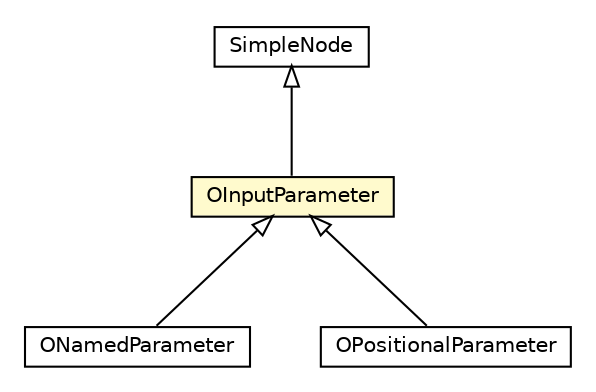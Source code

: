 #!/usr/local/bin/dot
#
# Class diagram 
# Generated by UMLGraph version R5_6-24-gf6e263 (http://www.umlgraph.org/)
#

digraph G {
	edge [fontname="Helvetica",fontsize=10,labelfontname="Helvetica",labelfontsize=10];
	node [fontname="Helvetica",fontsize=10,shape=plaintext];
	nodesep=0.25;
	ranksep=0.5;
	// com.orientechnologies.orient.core.sql.parser.OInputParameter
	c3927304 [label=<<table title="com.orientechnologies.orient.core.sql.parser.OInputParameter" border="0" cellborder="1" cellspacing="0" cellpadding="2" port="p" bgcolor="lemonChiffon" href="./OInputParameter.html">
		<tr><td><table border="0" cellspacing="0" cellpadding="1">
<tr><td align="center" balign="center"> OInputParameter </td></tr>
		</table></td></tr>
		</table>>, URL="./OInputParameter.html", fontname="Helvetica", fontcolor="black", fontsize=10.0];
	// com.orientechnologies.orient.core.sql.parser.ONamedParameter
	c3927335 [label=<<table title="com.orientechnologies.orient.core.sql.parser.ONamedParameter" border="0" cellborder="1" cellspacing="0" cellpadding="2" port="p" href="./ONamedParameter.html">
		<tr><td><table border="0" cellspacing="0" cellpadding="1">
<tr><td align="center" balign="center"> ONamedParameter </td></tr>
		</table></td></tr>
		</table>>, URL="./ONamedParameter.html", fontname="Helvetica", fontcolor="black", fontsize=10.0];
	// com.orientechnologies.orient.core.sql.parser.OPositionalParameter
	c3927355 [label=<<table title="com.orientechnologies.orient.core.sql.parser.OPositionalParameter" border="0" cellborder="1" cellspacing="0" cellpadding="2" port="p" href="./OPositionalParameter.html">
		<tr><td><table border="0" cellspacing="0" cellpadding="1">
<tr><td align="center" balign="center"> OPositionalParameter </td></tr>
		</table></td></tr>
		</table>>, URL="./OPositionalParameter.html", fontname="Helvetica", fontcolor="black", fontsize=10.0];
	// com.orientechnologies.orient.core.sql.parser.SimpleNode
	c3927437 [label=<<table title="com.orientechnologies.orient.core.sql.parser.SimpleNode" border="0" cellborder="1" cellspacing="0" cellpadding="2" port="p" href="./SimpleNode.html">
		<tr><td><table border="0" cellspacing="0" cellpadding="1">
<tr><td align="center" balign="center"> SimpleNode </td></tr>
		</table></td></tr>
		</table>>, URL="./SimpleNode.html", fontname="Helvetica", fontcolor="black", fontsize=10.0];
	//com.orientechnologies.orient.core.sql.parser.OInputParameter extends com.orientechnologies.orient.core.sql.parser.SimpleNode
	c3927437:p -> c3927304:p [dir=back,arrowtail=empty];
	//com.orientechnologies.orient.core.sql.parser.ONamedParameter extends com.orientechnologies.orient.core.sql.parser.OInputParameter
	c3927304:p -> c3927335:p [dir=back,arrowtail=empty];
	//com.orientechnologies.orient.core.sql.parser.OPositionalParameter extends com.orientechnologies.orient.core.sql.parser.OInputParameter
	c3927304:p -> c3927355:p [dir=back,arrowtail=empty];
}

